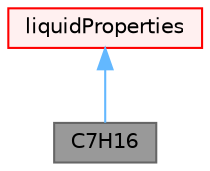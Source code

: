 digraph "C7H16"
{
 // LATEX_PDF_SIZE
  bgcolor="transparent";
  edge [fontname=Helvetica,fontsize=10,labelfontname=Helvetica,labelfontsize=10];
  node [fontname=Helvetica,fontsize=10,shape=box,height=0.2,width=0.4];
  Node1 [id="Node000001",label="C7H16",height=0.2,width=0.4,color="gray40", fillcolor="grey60", style="filled", fontcolor="black",tooltip="nHeptane"];
  Node2 -> Node1 [id="edge1_Node000001_Node000002",dir="back",color="steelblue1",style="solid",tooltip=" "];
  Node2 [id="Node000002",label="liquidProperties",height=0.2,width=0.4,color="red", fillcolor="#FFF0F0", style="filled",URL="$classFoam_1_1liquidProperties.html",tooltip="The thermophysical properties of a liquid."];
}
